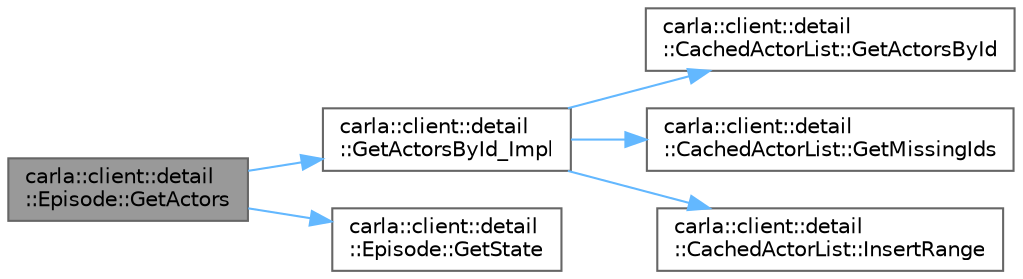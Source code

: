 digraph "carla::client::detail::Episode::GetActors"
{
 // INTERACTIVE_SVG=YES
 // LATEX_PDF_SIZE
  bgcolor="transparent";
  edge [fontname=Helvetica,fontsize=10,labelfontname=Helvetica,labelfontsize=10];
  node [fontname=Helvetica,fontsize=10,shape=box,height=0.2,width=0.4];
  rankdir="LR";
  Node1 [id="Node000001",label="carla::client::detail\l::Episode::GetActors",height=0.2,width=0.4,color="gray40", fillcolor="grey60", style="filled", fontcolor="black",tooltip=" "];
  Node1 -> Node2 [id="edge1_Node000001_Node000002",color="steelblue1",style="solid",tooltip=" "];
  Node2 [id="Node000002",label="carla::client::detail\l::GetActorsById_Impl",height=0.2,width=0.4,color="grey40", fillcolor="white", style="filled",URL="$d8/dcd/namespacecarla_1_1client_1_1detail.html#a30df6469e31dff8ae7db4644facb3dfb",tooltip=" "];
  Node2 -> Node3 [id="edge2_Node000002_Node000003",color="steelblue1",style="solid",tooltip=" "];
  Node3 [id="Node000003",label="carla::client::detail\l::CachedActorList::GetActorsById",height=0.2,width=0.4,color="grey40", fillcolor="white", style="filled",URL="$de/dfc/classcarla_1_1client_1_1detail_1_1CachedActorList.html#ab37f94cd03b38494fe0875f1e8f3427c",tooltip="Retrieve the actors matching the ids in range."];
  Node2 -> Node4 [id="edge3_Node000002_Node000004",color="steelblue1",style="solid",tooltip=" "];
  Node4 [id="Node000004",label="carla::client::detail\l::CachedActorList::GetMissingIds",height=0.2,width=0.4,color="grey40", fillcolor="white", style="filled",URL="$de/dfc/classcarla_1_1client_1_1detail_1_1CachedActorList.html#aec92273a1c18af363db7f5f4f332c200",tooltip="Return the actor ids present in range that haven't been added to this list."];
  Node2 -> Node5 [id="edge4_Node000002_Node000005",color="steelblue1",style="solid",tooltip=" "];
  Node5 [id="Node000005",label="carla::client::detail\l::CachedActorList::InsertRange",height=0.2,width=0.4,color="grey40", fillcolor="white", style="filled",URL="$de/dfc/classcarla_1_1client_1_1detail_1_1CachedActorList.html#a27188adf815a78eeed8ea0b5b87753a8",tooltip="Inserts a range containing actors."];
  Node1 -> Node6 [id="edge5_Node000001_Node000006",color="steelblue1",style="solid",tooltip=" "];
  Node6 [id="Node000006",label="carla::client::detail\l::Episode::GetState",height=0.2,width=0.4,color="grey40", fillcolor="white", style="filled",URL="$d1/db6/classcarla_1_1client_1_1detail_1_1Episode.html#a7a9cb5518af7f6e883cdc6e198395d4f",tooltip=" "];
}
